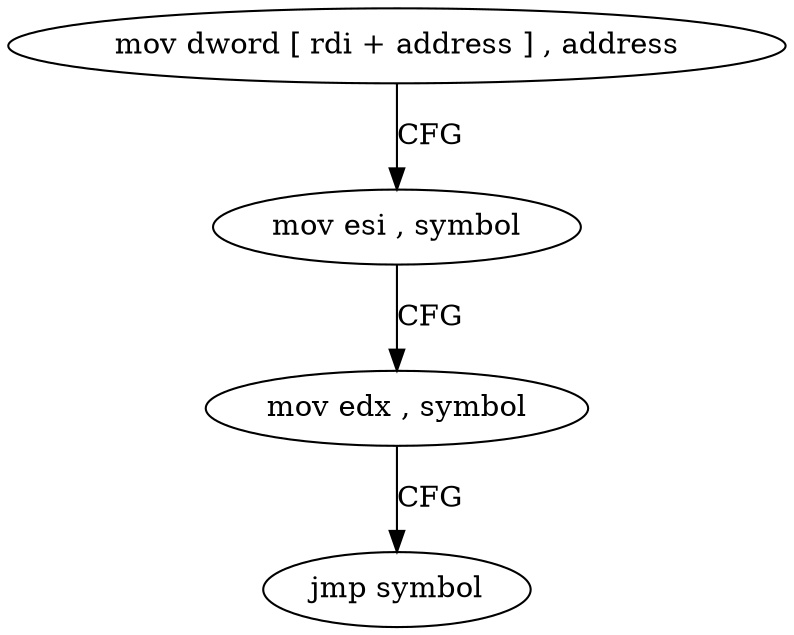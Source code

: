 digraph "func" {
"4268928" [label = "mov dword [ rdi + address ] , address" ]
"4268935" [label = "mov esi , symbol" ]
"4268940" [label = "mov edx , symbol" ]
"4268945" [label = "jmp symbol" ]
"4268928" -> "4268935" [ label = "CFG" ]
"4268935" -> "4268940" [ label = "CFG" ]
"4268940" -> "4268945" [ label = "CFG" ]
}
